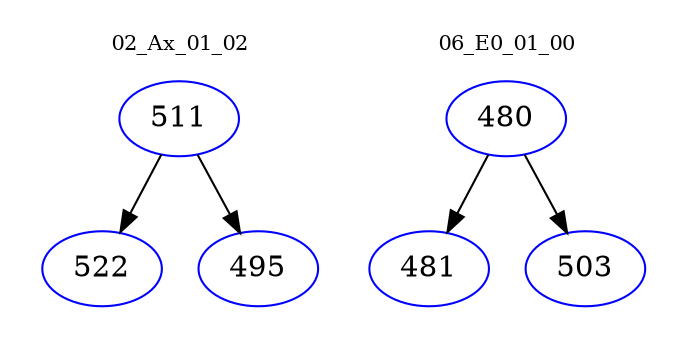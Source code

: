 digraph{
subgraph cluster_0 {
color = white
label = "02_Ax_01_02";
fontsize=10;
T0_511 [label="511", color="blue"]
T0_511 -> T0_522 [color="black"]
T0_522 [label="522", color="blue"]
T0_511 -> T0_495 [color="black"]
T0_495 [label="495", color="blue"]
}
subgraph cluster_1 {
color = white
label = "06_E0_01_00";
fontsize=10;
T1_480 [label="480", color="blue"]
T1_480 -> T1_481 [color="black"]
T1_481 [label="481", color="blue"]
T1_480 -> T1_503 [color="black"]
T1_503 [label="503", color="blue"]
}
}

